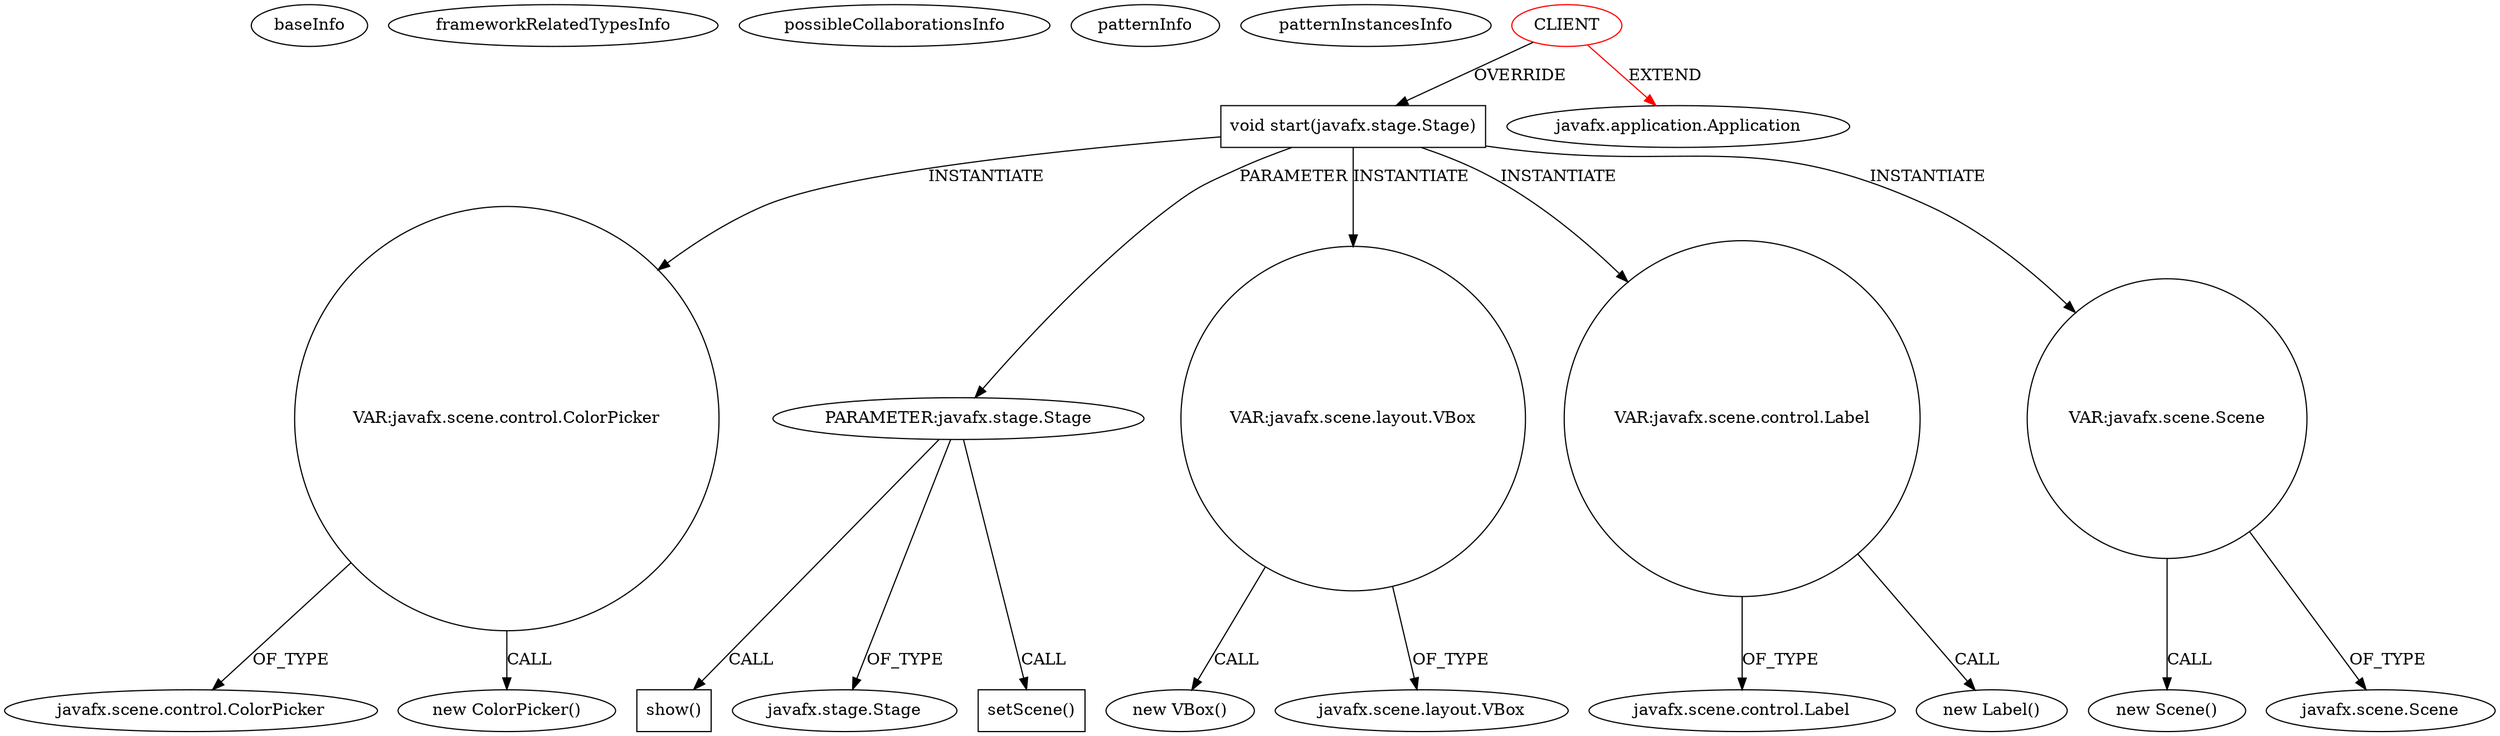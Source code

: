 digraph {
baseInfo[graphId=2708,category="pattern",isAnonymous=false,possibleRelation=false]
frameworkRelatedTypesInfo[0="javafx.application.Application"]
possibleCollaborationsInfo[]
patternInfo[frequency=2.0,patternRootClient=0]
patternInstancesInfo[0="guigarage-mastering-javafx-controls~/guigarage-mastering-javafx-controls/mastering-javafx-controls-master/src/main/java/com/guigarage/chapter6/ColorPickerDemo.java~ColorPickerDemo~2875",1="empollondefisica-PlanetGame~/empollondefisica-PlanetGame/PlanetGame-master/src/testing/Testing.java~Testing~2645"]
118[label="javafx.scene.control.ColorPicker",vertexType="FRAMEWORK_CLASS_TYPE",isFrameworkType=false]
152[label="VAR:javafx.scene.control.ColorPicker",vertexType="VARIABLE_EXPRESION",isFrameworkType=false,shape=circle]
151[label="new ColorPicker()",vertexType="CONSTRUCTOR_CALL",isFrameworkType=false]
14[label="void start(javafx.stage.Stage)",vertexType="OVERRIDING_METHOD_DECLARATION",isFrameworkType=false,shape=box]
0[label="CLIENT",vertexType="ROOT_CLIENT_CLASS_DECLARATION",isFrameworkType=false,color=red]
15[label="PARAMETER:javafx.stage.Stage",vertexType="PARAMETER_DECLARATION",isFrameworkType=false]
218[label="show()",vertexType="INSIDE_CALL",isFrameworkType=false,shape=box]
109[label="VAR:javafx.scene.layout.VBox",vertexType="VARIABLE_EXPRESION",isFrameworkType=false,shape=circle]
16[label="javafx.stage.Stage",vertexType="FRAMEWORK_CLASS_TYPE",isFrameworkType=false]
1[label="javafx.application.Application",vertexType="FRAMEWORK_CLASS_TYPE",isFrameworkType=false]
36[label="VAR:javafx.scene.control.Label",vertexType="VARIABLE_EXPRESION",isFrameworkType=false,shape=circle]
37[label="javafx.scene.control.Label",vertexType="FRAMEWORK_CLASS_TYPE",isFrameworkType=false]
35[label="new Label()",vertexType="CONSTRUCTOR_CALL",isFrameworkType=false]
21[label="VAR:javafx.scene.Scene",vertexType="VARIABLE_EXPRESION",isFrameworkType=false,shape=circle]
20[label="new Scene()",vertexType="CONSTRUCTOR_CALL",isFrameworkType=false]
214[label="setScene()",vertexType="INSIDE_CALL",isFrameworkType=false,shape=box]
108[label="new VBox()",vertexType="CONSTRUCTOR_CALL",isFrameworkType=false]
3[label="javafx.scene.layout.VBox",vertexType="FRAMEWORK_CLASS_TYPE",isFrameworkType=false]
22[label="javafx.scene.Scene",vertexType="FRAMEWORK_CLASS_TYPE",isFrameworkType=false]
14->15[label="PARAMETER"]
109->108[label="CALL"]
36->37[label="OF_TYPE"]
152->151[label="CALL"]
14->36[label="INSTANTIATE"]
14->152[label="INSTANTIATE"]
15->16[label="OF_TYPE"]
15->214[label="CALL"]
15->218[label="CALL"]
14->21[label="INSTANTIATE"]
14->109[label="INSTANTIATE"]
36->35[label="CALL"]
21->22[label="OF_TYPE"]
152->118[label="OF_TYPE"]
21->20[label="CALL"]
0->14[label="OVERRIDE"]
0->1[label="EXTEND",color=red]
109->3[label="OF_TYPE"]
}
